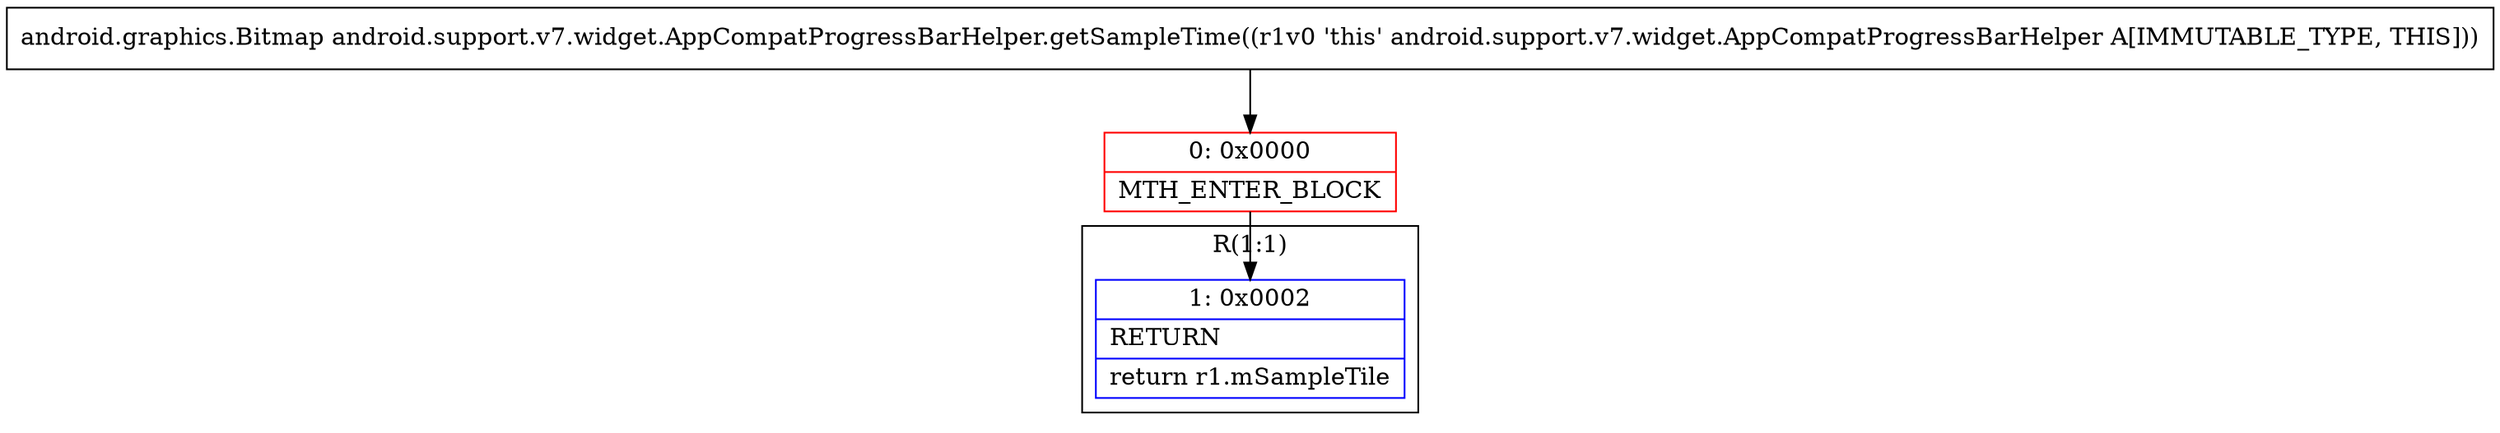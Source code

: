 digraph "CFG forandroid.support.v7.widget.AppCompatProgressBarHelper.getSampleTime()Landroid\/graphics\/Bitmap;" {
subgraph cluster_Region_1659655104 {
label = "R(1:1)";
node [shape=record,color=blue];
Node_1 [shape=record,label="{1\:\ 0x0002|RETURN\l|return r1.mSampleTile\l}"];
}
Node_0 [shape=record,color=red,label="{0\:\ 0x0000|MTH_ENTER_BLOCK\l}"];
MethodNode[shape=record,label="{android.graphics.Bitmap android.support.v7.widget.AppCompatProgressBarHelper.getSampleTime((r1v0 'this' android.support.v7.widget.AppCompatProgressBarHelper A[IMMUTABLE_TYPE, THIS])) }"];
MethodNode -> Node_0;
Node_0 -> Node_1;
}

